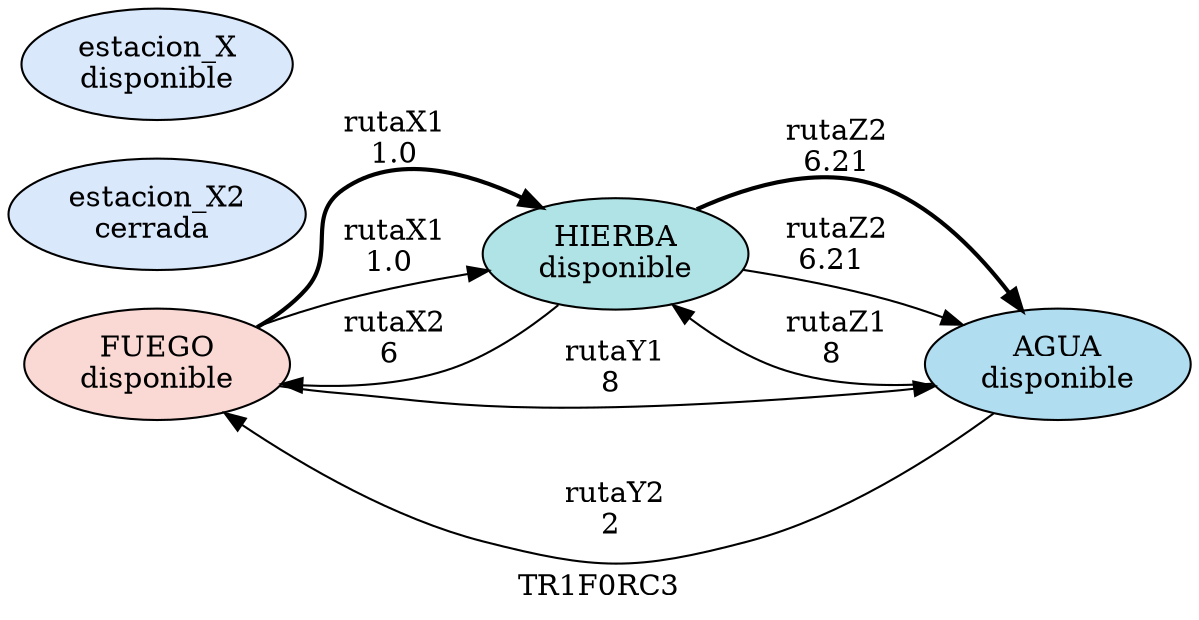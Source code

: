 digraph D {
rankdir= LR
fuego[label = "FUEGO
disponible"  style=filled fillcolor= "#fad9d5"]
hierba[label = "HIERBA
disponible"  style=filled fillcolor= "#b0e3e6"]
agua[label = "AGUA
disponible"  style=filled fillcolor= "#b1ddf0"]
agua[label = "AGUA
disponible"  style=filled fillcolor= "#b1ddf0"]
fuego[label = "FUEGO
disponible"  style=filled fillcolor= "#fad9d5"]
hierba[label = "HIERBA
disponible"  style=filled fillcolor= "#b0e3e6"]
agua[label = "AGUA
disponible"  style=filled fillcolor= "#b1ddf0"]
estacion_x2[label = "estacion_X2
cerrada " style=filled fillcolor= "#dae8fc"]
estacion_x[label = "estacion_X
disponible"  style=filled fillcolor= "#dae8fc"]
fuego->hierba[label ="rutaX1
1.0" style = bold ]
hierba->agua[label ="rutaZ2
6.21" style = bold  ]
fuego->hierba[label ="rutaX1
1.0 "]
hierba->fuego[label ="rutaX2
6 "]
hierba->agua[label ="rutaZ2
6.21 "]
agua->hierba[label ="rutaZ1
8 "]
agua->fuego[label ="rutaY2
2 "]
fuego->agua[label ="rutaY1
8 "]
label = "TR1F0RC3" ;
}